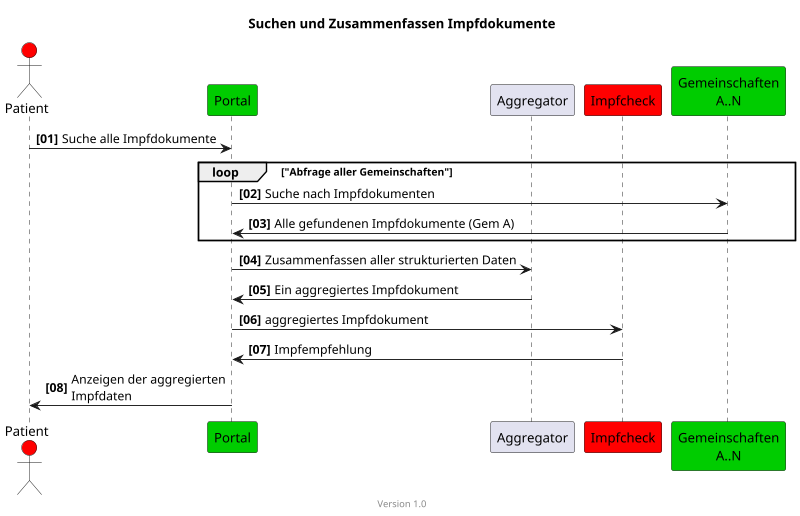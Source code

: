 @startuml
title Suchen und Zusammenfassen Impfdokumente
footer Version 1.0
skinparam responseMessageBelowArrow true
scale max 800 width

actor Patient #red
participant "Portal" #00CC00
participant "Aggregator"
participant "Impfcheck" #red

participant "Gemeinschaften\nA..N" #00CC00

autonumber "<b>[00]"
Patient -> "Portal": Suche alle Impfdokumente
loop "Abfrage aller Gemeinschaften"
"Portal" -> "Gemeinschaften\nA..N": Suche nach Impfdokumenten
"Gemeinschaften\nA..N" -> "Portal": Alle gefundenen Impfdokumente (Gem A)
end
"Portal" -> "Aggregator": Zusammenfassen aller strukturierten Daten
"Aggregator" ->  "Portal": Ein aggregiertes Impfdokument
' "Portal" -> "Portal": Pseudonymisieren
"Portal" ->  "Impfcheck": aggregiertes Impfdokument
"Impfcheck" -> "Portal": Impfempfehlung
"Portal" -> Patient: Anzeigen der aggregierten\nImpfdaten

@enduml
